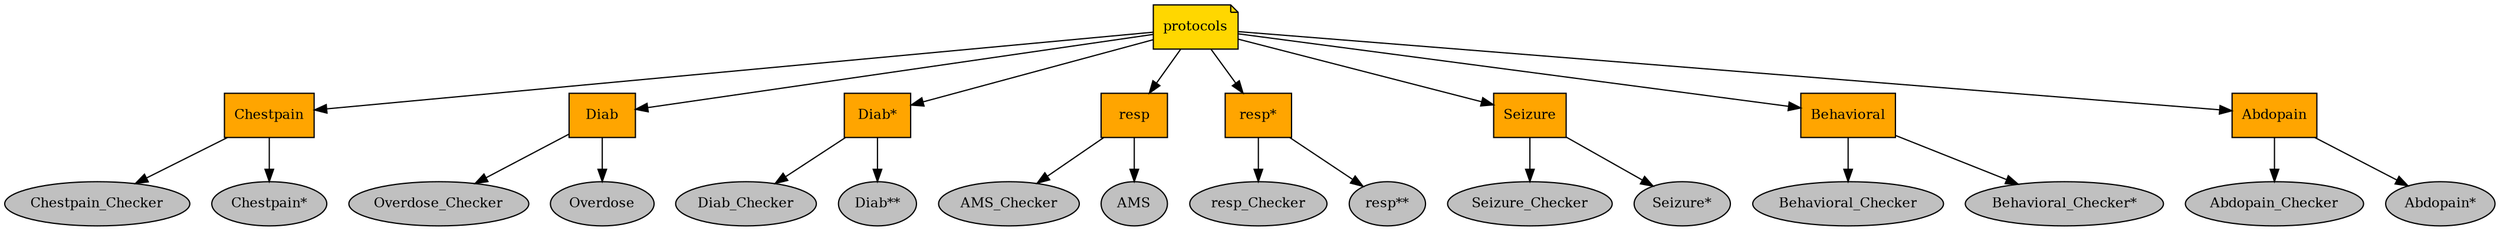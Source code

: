 digraph protocols {
graph [fontname="times-roman"];
node [fontname="times-roman"];
edge [fontname="times-roman"];
protocols [fontcolor=black, shape=note, fontsize=11, style=filled, fillcolor=gold];
Chestpain [fontcolor=black, shape=box, fontsize=11, style=filled, fillcolor=orange];
protocols -> Chestpain;
Chestpain_Checker [fontcolor=black, shape=ellipse, fontsize=11, style=filled, fillcolor=gray];
Chestpain -> Chestpain_Checker;
"Chestpain*" [fontcolor=black, shape=ellipse, fontsize=11, style=filled, fillcolor=gray];
Chestpain -> "Chestpain*";
Diab [fontcolor=black, shape=box, fontsize=11, style=filled, fillcolor=orange];
protocols -> Diab;
Overdose_Checker [fontcolor=black, shape=ellipse, fontsize=11, style=filled, fillcolor=gray];
Diab -> Overdose_Checker;
Overdose [fontcolor=black, shape=ellipse, fontsize=11, style=filled, fillcolor=gray];
Diab -> Overdose;
"Diab*" [fontcolor=black, shape=box, fontsize=11, style=filled, fillcolor=orange];
protocols -> "Diab*";
Diab_Checker [fontcolor=black, shape=ellipse, fontsize=11, style=filled, fillcolor=gray];
"Diab*" -> Diab_Checker;
"Diab**" [fontcolor=black, shape=ellipse, fontsize=11, style=filled, fillcolor=gray];
"Diab*" -> "Diab**";
resp [fontcolor=black, shape=box, fontsize=11, style=filled, fillcolor=orange];
protocols -> resp;
AMS_Checker [fontcolor=black, shape=ellipse, fontsize=11, style=filled, fillcolor=gray];
resp -> AMS_Checker;
AMS [fontcolor=black, shape=ellipse, fontsize=11, style=filled, fillcolor=gray];
resp -> AMS;
"resp*" [fontcolor=black, shape=box, fontsize=11, style=filled, fillcolor=orange];
protocols -> "resp*";
resp_Checker [fontcolor=black, shape=ellipse, fontsize=11, style=filled, fillcolor=gray];
"resp*" -> resp_Checker;
"resp**" [fontcolor=black, shape=ellipse, fontsize=11, style=filled, fillcolor=gray];
"resp*" -> "resp**";
Seizure [fontcolor=black, shape=box, fontsize=11, style=filled, fillcolor=orange];
protocols -> Seizure;
Seizure_Checker [fontcolor=black, shape=ellipse, fontsize=11, style=filled, fillcolor=gray];
Seizure -> Seizure_Checker;
"Seizure*" [fontcolor=black, shape=ellipse, fontsize=11, style=filled, fillcolor=gray];
Seizure -> "Seizure*";
Behavioral [fontcolor=black, shape=box, fontsize=11, style=filled, fillcolor=orange];
protocols -> Behavioral;
Behavioral_Checker [fontcolor=black, shape=ellipse, fontsize=11, style=filled, fillcolor=gray];
Behavioral -> Behavioral_Checker;
"Behavioral_Checker*" [fontcolor=black, shape=ellipse, fontsize=11, style=filled, fillcolor=gray];
Behavioral -> "Behavioral_Checker*";
Abdopain [fontcolor=black, shape=box, fontsize=11, style=filled, fillcolor=orange];
protocols -> Abdopain;
Abdopain_Checker [fontcolor=black, shape=ellipse, fontsize=11, style=filled, fillcolor=gray];
Abdopain -> Abdopain_Checker;
"Abdopain*" [fontcolor=black, shape=ellipse, fontsize=11, style=filled, fillcolor=gray];
Abdopain -> "Abdopain*";
}
